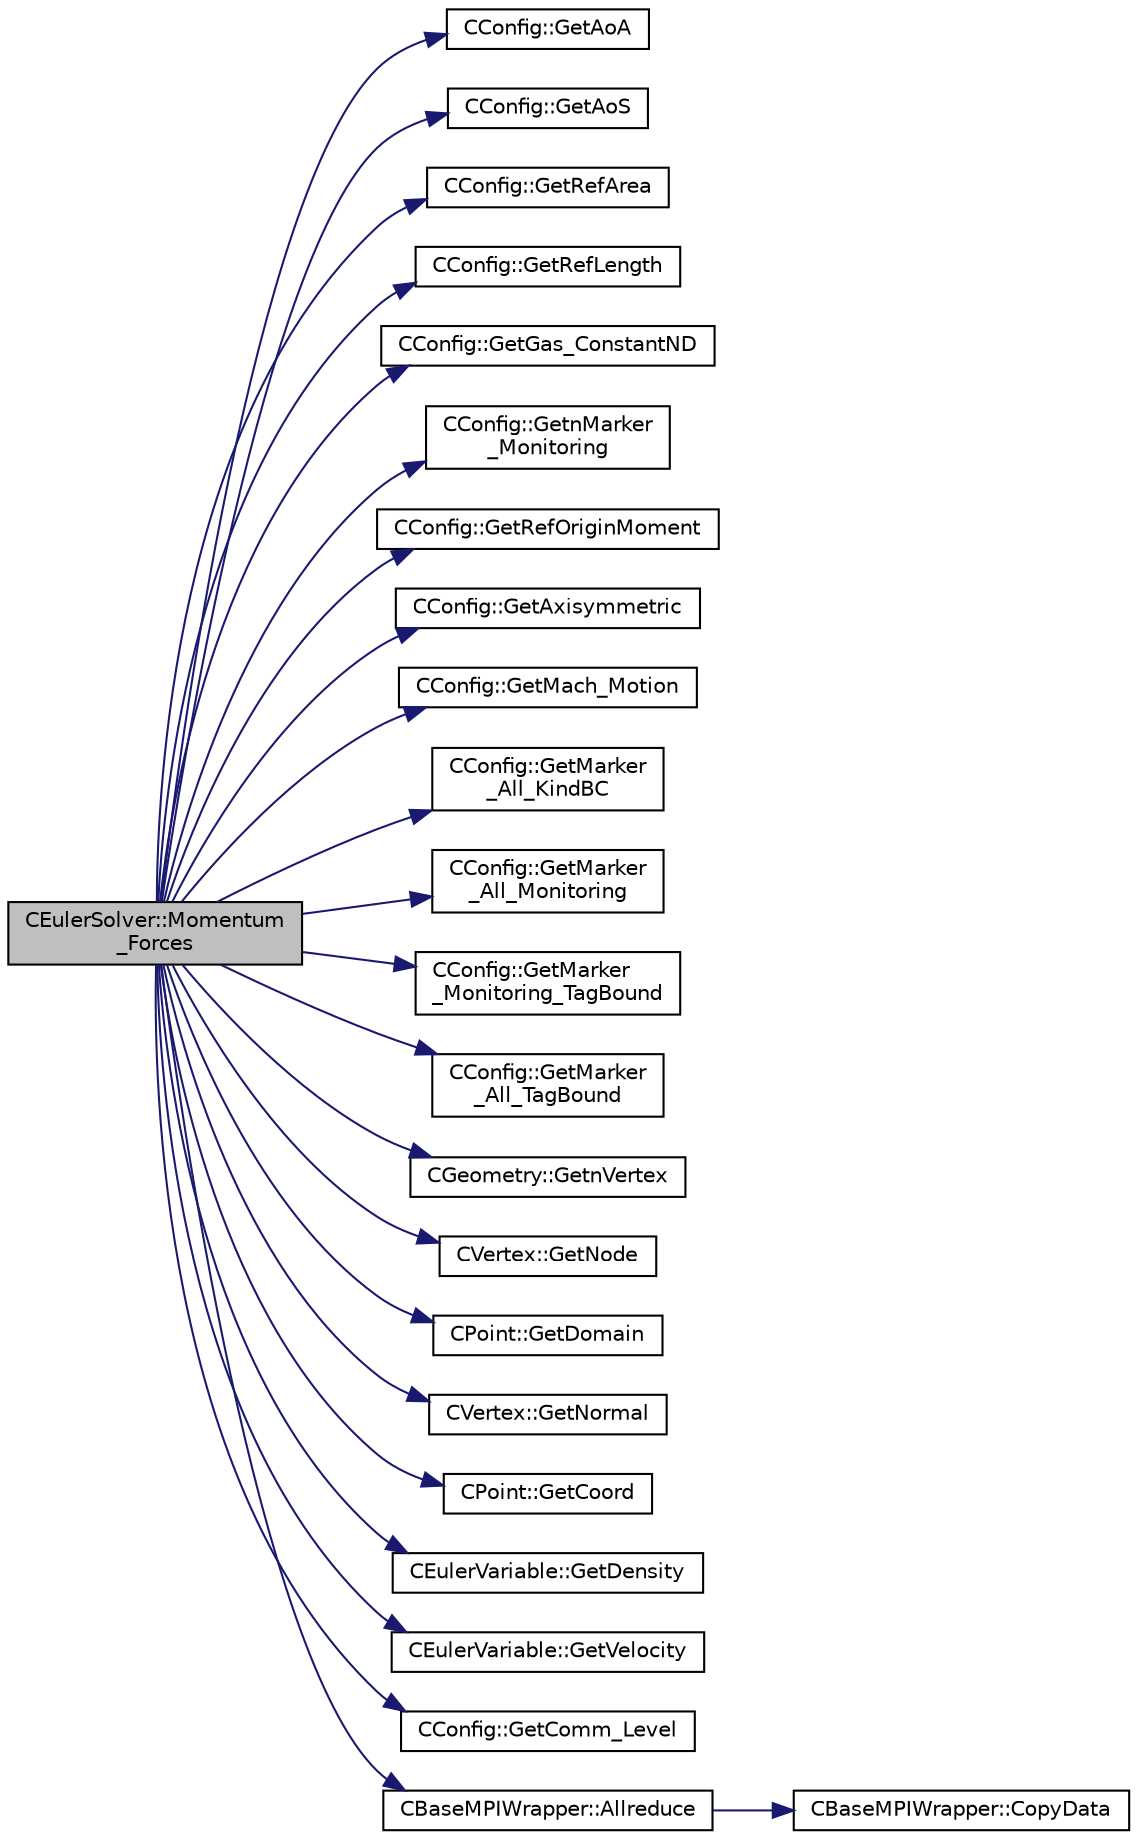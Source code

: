 digraph "CEulerSolver::Momentum_Forces"
{
  edge [fontname="Helvetica",fontsize="10",labelfontname="Helvetica",labelfontsize="10"];
  node [fontname="Helvetica",fontsize="10",shape=record];
  rankdir="LR";
  Node2303 [label="CEulerSolver::Momentum\l_Forces",height=0.2,width=0.4,color="black", fillcolor="grey75", style="filled", fontcolor="black"];
  Node2303 -> Node2304 [color="midnightblue",fontsize="10",style="solid",fontname="Helvetica"];
  Node2304 [label="CConfig::GetAoA",height=0.2,width=0.4,color="black", fillcolor="white", style="filled",URL="$class_c_config.html#a6020a5df7025ffb286f9b9f55f3f2773",tooltip="Get the angle of attack of the body. This is the angle between a reference line on a lifting body (of..."];
  Node2303 -> Node2305 [color="midnightblue",fontsize="10",style="solid",fontname="Helvetica"];
  Node2305 [label="CConfig::GetAoS",height=0.2,width=0.4,color="black", fillcolor="white", style="filled",URL="$class_c_config.html#a4305a79a4c74f13160c0dd8daae181ef",tooltip="Get the angle of sideslip of the body. It relates to the rotation of the aircraft centerline from the..."];
  Node2303 -> Node2306 [color="midnightblue",fontsize="10",style="solid",fontname="Helvetica"];
  Node2306 [label="CConfig::GetRefArea",height=0.2,width=0.4,color="black", fillcolor="white", style="filled",URL="$class_c_config.html#ad1d22f6d4f0225e3281d826a4c866779",tooltip="Get the reference area for non dimensional coefficient computation. If the value from the is 0 then..."];
  Node2303 -> Node2307 [color="midnightblue",fontsize="10",style="solid",fontname="Helvetica"];
  Node2307 [label="CConfig::GetRefLength",height=0.2,width=0.4,color="black", fillcolor="white", style="filled",URL="$class_c_config.html#a63ce45e68b93f8f3f1de44a2abad67ef",tooltip="Get the reference length for computing moment (the default value is 1). "];
  Node2303 -> Node2308 [color="midnightblue",fontsize="10",style="solid",fontname="Helvetica"];
  Node2308 [label="CConfig::GetGas_ConstantND",height=0.2,width=0.4,color="black", fillcolor="white", style="filled",URL="$class_c_config.html#a6d835a954bb5e99c5a3de6db5ed24ff3",tooltip="Get the value of specific gas constant. "];
  Node2303 -> Node2309 [color="midnightblue",fontsize="10",style="solid",fontname="Helvetica"];
  Node2309 [label="CConfig::GetnMarker\l_Monitoring",height=0.2,width=0.4,color="black", fillcolor="white", style="filled",URL="$class_c_config.html#a62a92b26c1300323f4a4a035ec19af1a",tooltip="Get the total number of monitoring markers. "];
  Node2303 -> Node2310 [color="midnightblue",fontsize="10",style="solid",fontname="Helvetica"];
  Node2310 [label="CConfig::GetRefOriginMoment",height=0.2,width=0.4,color="black", fillcolor="white", style="filled",URL="$class_c_config.html#a11302b0fc39a262419332a53e0a82c19",tooltip="Get reference origin for moment computation. "];
  Node2303 -> Node2311 [color="midnightblue",fontsize="10",style="solid",fontname="Helvetica"];
  Node2311 [label="CConfig::GetAxisymmetric",height=0.2,width=0.4,color="black", fillcolor="white", style="filled",URL="$class_c_config.html#ac6fd9a6673c2f22e98c0d45102f23a65",tooltip="Get information about the axisymmetric frame. "];
  Node2303 -> Node2312 [color="midnightblue",fontsize="10",style="solid",fontname="Helvetica"];
  Node2312 [label="CConfig::GetMach_Motion",height=0.2,width=0.4,color="black", fillcolor="white", style="filled",URL="$class_c_config.html#a84da3953107e3dad010e13227f1d84d0",tooltip="Get the mach number based on the mesh velocity and freestream quantities. "];
  Node2303 -> Node2313 [color="midnightblue",fontsize="10",style="solid",fontname="Helvetica"];
  Node2313 [label="CConfig::GetMarker\l_All_KindBC",height=0.2,width=0.4,color="black", fillcolor="white", style="filled",URL="$class_c_config.html#a57d43acc1457d2d27095ce006218862e",tooltip="Get the kind of boundary for each marker. "];
  Node2303 -> Node2314 [color="midnightblue",fontsize="10",style="solid",fontname="Helvetica"];
  Node2314 [label="CConfig::GetMarker\l_All_Monitoring",height=0.2,width=0.4,color="black", fillcolor="white", style="filled",URL="$class_c_config.html#a942619938b389de95268bce31434c276",tooltip="Get the monitoring information for a marker val_marker. "];
  Node2303 -> Node2315 [color="midnightblue",fontsize="10",style="solid",fontname="Helvetica"];
  Node2315 [label="CConfig::GetMarker\l_Monitoring_TagBound",height=0.2,width=0.4,color="black", fillcolor="white", style="filled",URL="$class_c_config.html#a5bf47083eec0b00543d3d8c387f41ab2",tooltip="Get the name of the surface defined in the geometry file. "];
  Node2303 -> Node2316 [color="midnightblue",fontsize="10",style="solid",fontname="Helvetica"];
  Node2316 [label="CConfig::GetMarker\l_All_TagBound",height=0.2,width=0.4,color="black", fillcolor="white", style="filled",URL="$class_c_config.html#a967e969a3beb24bb6e57d7036af003be",tooltip="Get the index of the surface defined in the geometry file. "];
  Node2303 -> Node2317 [color="midnightblue",fontsize="10",style="solid",fontname="Helvetica"];
  Node2317 [label="CGeometry::GetnVertex",height=0.2,width=0.4,color="black", fillcolor="white", style="filled",URL="$class_c_geometry.html#a55427e474834af1941e13750b17975be",tooltip="Get number of vertices. "];
  Node2303 -> Node2318 [color="midnightblue",fontsize="10",style="solid",fontname="Helvetica"];
  Node2318 [label="CVertex::GetNode",height=0.2,width=0.4,color="black", fillcolor="white", style="filled",URL="$class_c_vertex.html#a95c513bf927464157ed96b6c79779a1f",tooltip="Get the node of the vertex. "];
  Node2303 -> Node2319 [color="midnightblue",fontsize="10",style="solid",fontname="Helvetica"];
  Node2319 [label="CPoint::GetDomain",height=0.2,width=0.4,color="black", fillcolor="white", style="filled",URL="$class_c_point.html#a1d7e22a60d4cfef356af1cba2bab3e55",tooltip="For parallel computation, its indicates if a point must be computed or not. "];
  Node2303 -> Node2320 [color="midnightblue",fontsize="10",style="solid",fontname="Helvetica"];
  Node2320 [label="CVertex::GetNormal",height=0.2,width=0.4,color="black", fillcolor="white", style="filled",URL="$class_c_vertex.html#a0d289163c6f3384822fcb9ae86fc1c39",tooltip="Copy the the normal vector of a face. "];
  Node2303 -> Node2321 [color="midnightblue",fontsize="10",style="solid",fontname="Helvetica"];
  Node2321 [label="CPoint::GetCoord",height=0.2,width=0.4,color="black", fillcolor="white", style="filled",URL="$class_c_point.html#a95fe081d22e96e190cb3edcbf0d6525f",tooltip="Get the coordinates dor the control volume. "];
  Node2303 -> Node2322 [color="midnightblue",fontsize="10",style="solid",fontname="Helvetica"];
  Node2322 [label="CEulerVariable::GetDensity",height=0.2,width=0.4,color="black", fillcolor="white", style="filled",URL="$class_c_euler_variable.html#ab8ef32400854040ecb883825f907bed3",tooltip="Get the density of the flow. "];
  Node2303 -> Node2323 [color="midnightblue",fontsize="10",style="solid",fontname="Helvetica"];
  Node2323 [label="CEulerVariable::GetVelocity",height=0.2,width=0.4,color="black", fillcolor="white", style="filled",URL="$class_c_euler_variable.html#afb2ba375855bc63c9bc96227efaece99",tooltip="Get the velocity of the flow. "];
  Node2303 -> Node2324 [color="midnightblue",fontsize="10",style="solid",fontname="Helvetica"];
  Node2324 [label="CConfig::GetComm_Level",height=0.2,width=0.4,color="black", fillcolor="white", style="filled",URL="$class_c_config.html#ab71278d2692ca5217674036650b02923",tooltip="Get the level of MPI communications to be performed. "];
  Node2303 -> Node2325 [color="midnightblue",fontsize="10",style="solid",fontname="Helvetica"];
  Node2325 [label="CBaseMPIWrapper::Allreduce",height=0.2,width=0.4,color="black", fillcolor="white", style="filled",URL="$class_c_base_m_p_i_wrapper.html#a637b6fd917a8ca91ce748ba88e0d66b6"];
  Node2325 -> Node2326 [color="midnightblue",fontsize="10",style="solid",fontname="Helvetica"];
  Node2326 [label="CBaseMPIWrapper::CopyData",height=0.2,width=0.4,color="black", fillcolor="white", style="filled",URL="$class_c_base_m_p_i_wrapper.html#a4725cc1dd65b161b483e812a538a5e36"];
}
